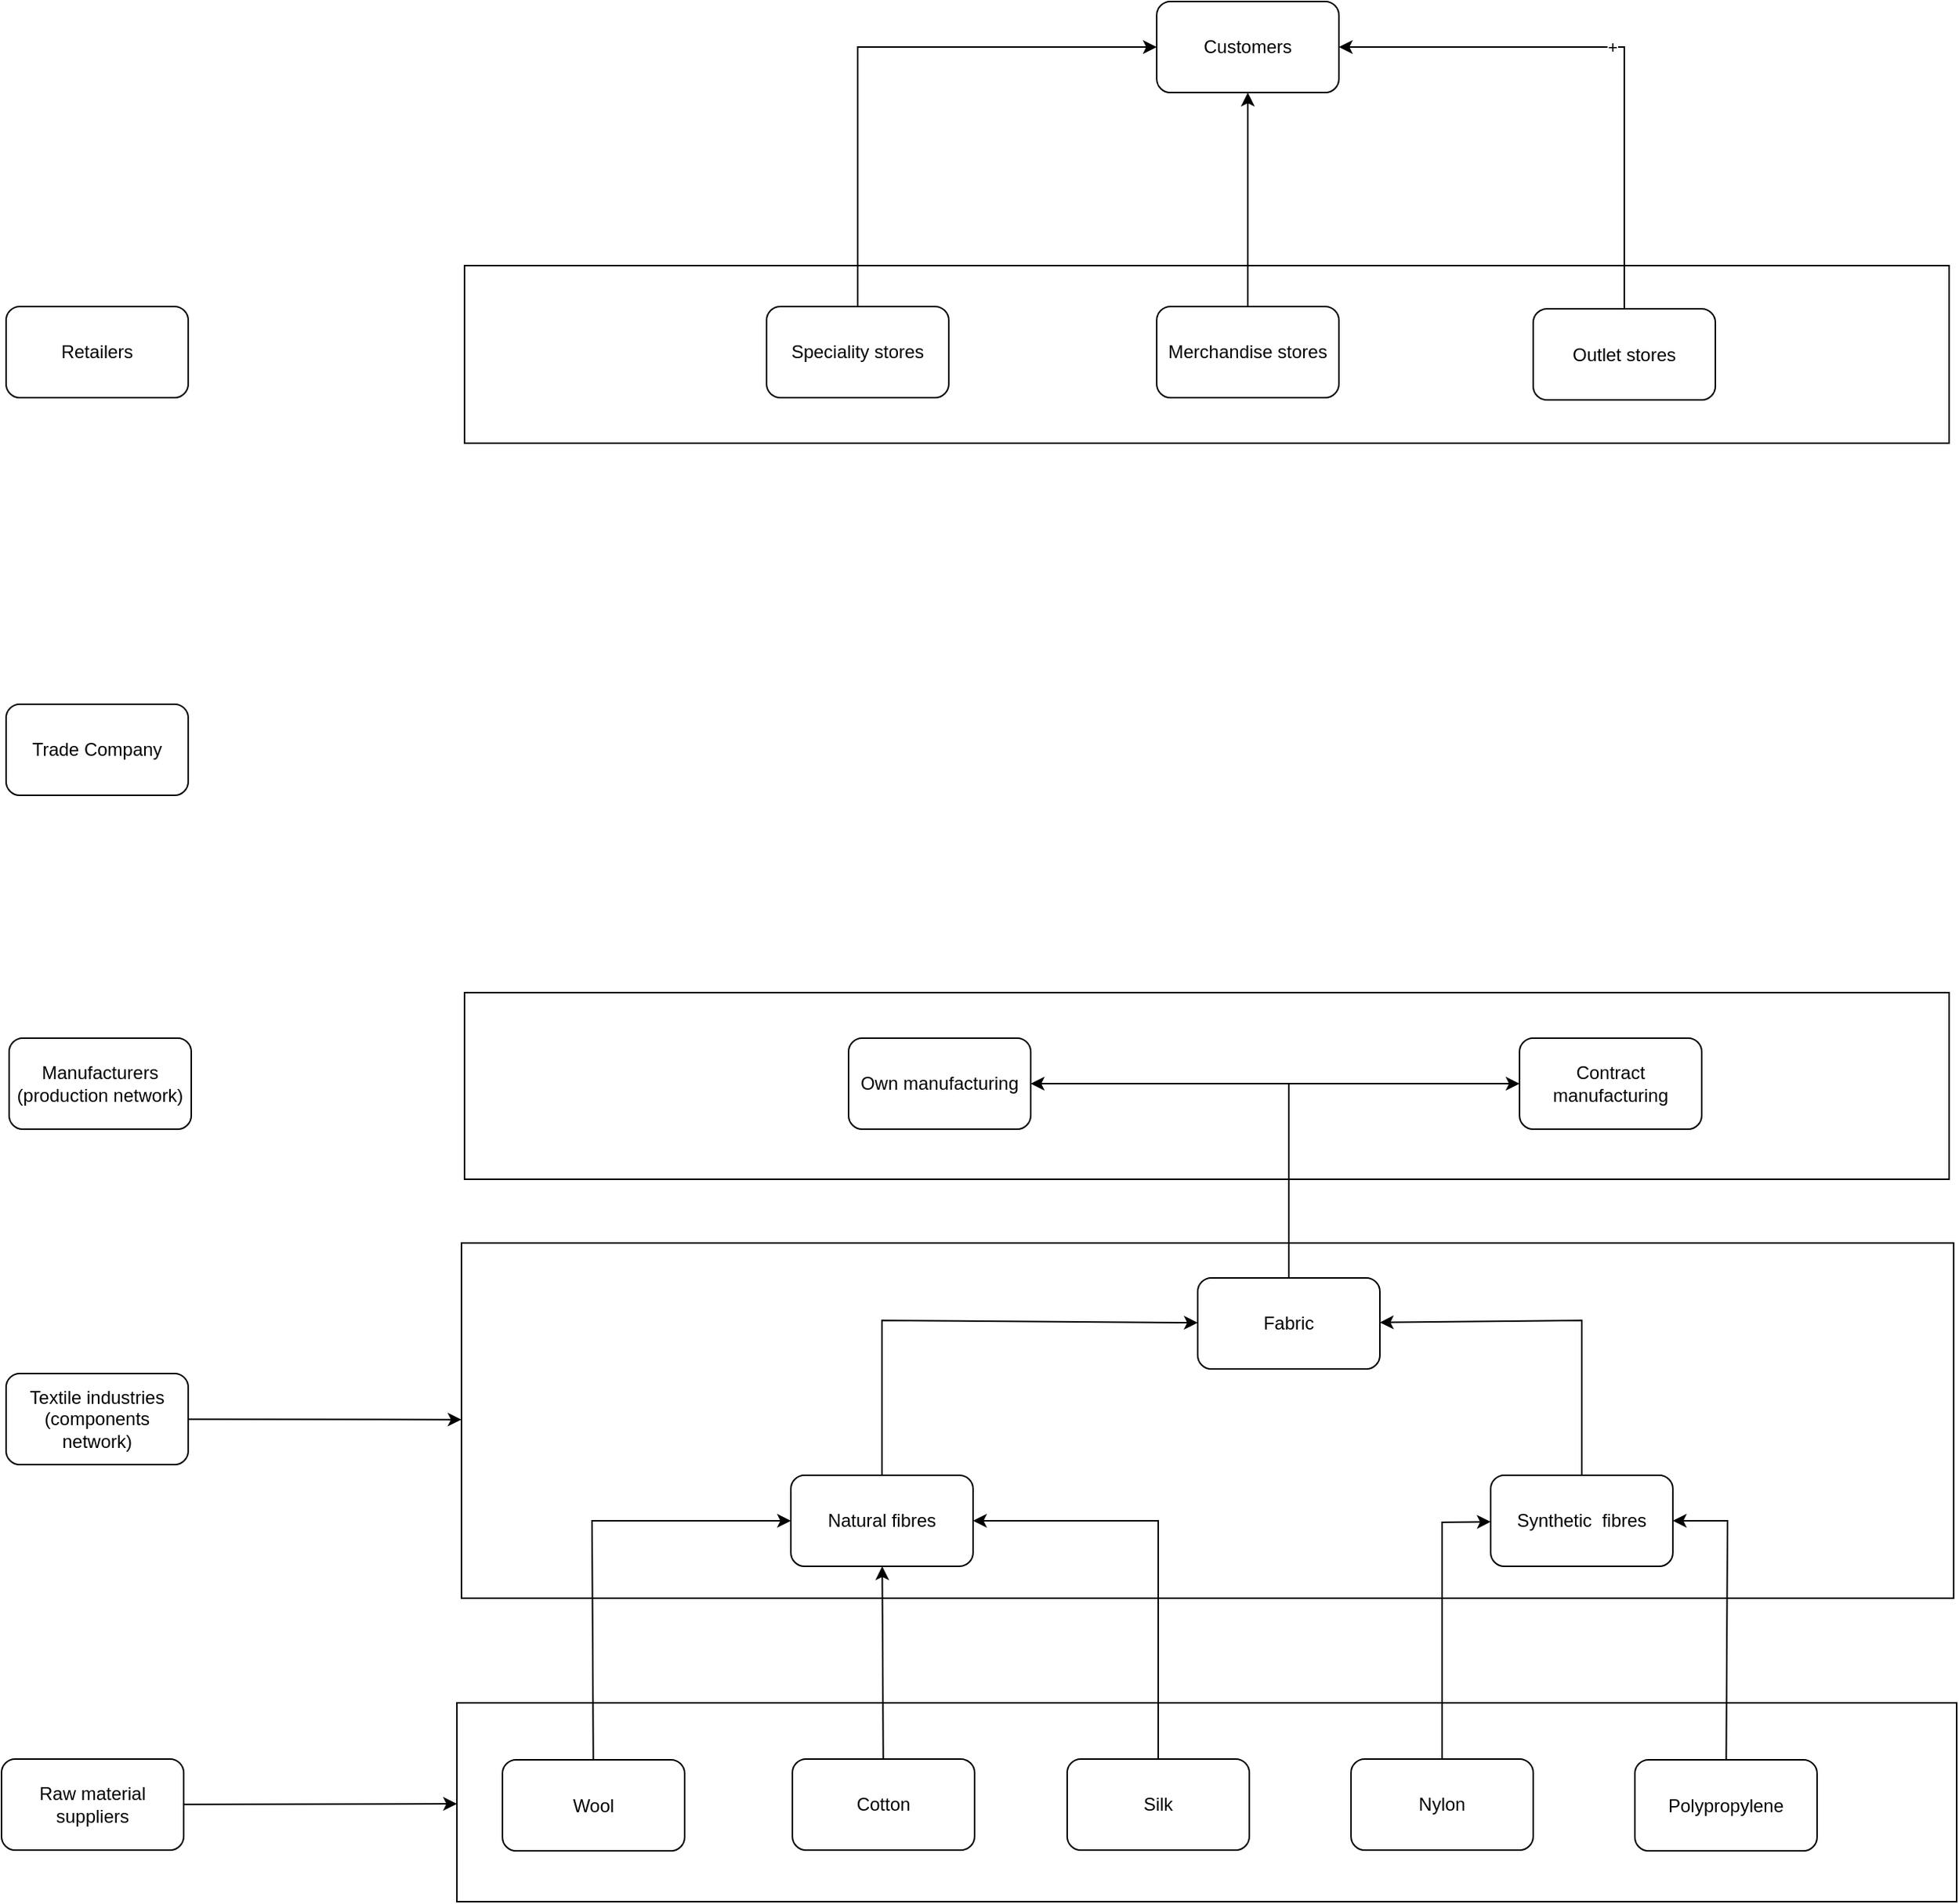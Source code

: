 <mxfile version="22.0.8" type="device">
  <diagram name="Page-1" id="6jhuvdi8M47VklAs0jrN">
    <mxGraphModel dx="2790" dy="2103" grid="0" gridSize="10" guides="1" tooltips="1" connect="1" arrows="1" fold="1" page="0" pageScale="1" pageWidth="827" pageHeight="1169" math="0" shadow="0">
      <root>
        <mxCell id="0" />
        <mxCell id="1" parent="0" />
        <mxCell id="EoeFgyAXRi6qDPZkazs5-41" value="" style="rounded=0;whiteSpace=wrap;html=1;" vertex="1" parent="1">
          <mxGeometry x="95" y="-410" width="978" height="117" as="geometry" />
        </mxCell>
        <mxCell id="EoeFgyAXRi6qDPZkazs5-38" value="" style="rounded=0;whiteSpace=wrap;html=1;" vertex="1" parent="1">
          <mxGeometry x="95" y="69" width="978" height="123" as="geometry" />
        </mxCell>
        <mxCell id="EoeFgyAXRi6qDPZkazs5-32" value="" style="rounded=0;whiteSpace=wrap;html=1;" vertex="1" parent="1">
          <mxGeometry x="93" y="234" width="983" height="234" as="geometry" />
        </mxCell>
        <mxCell id="EoeFgyAXRi6qDPZkazs5-6" value="" style="rounded=0;whiteSpace=wrap;html=1;" vertex="1" parent="1">
          <mxGeometry x="90" y="537" width="988" height="131" as="geometry" />
        </mxCell>
        <mxCell id="EoeFgyAXRi6qDPZkazs5-2" value="Raw material suppliers" style="rounded=1;whiteSpace=wrap;html=1;" vertex="1" parent="1">
          <mxGeometry x="-210" y="574" width="120" height="60" as="geometry" />
        </mxCell>
        <mxCell id="EoeFgyAXRi6qDPZkazs5-3" value="Cotton" style="rounded=1;whiteSpace=wrap;html=1;" vertex="1" parent="1">
          <mxGeometry x="311" y="574" width="120" height="60" as="geometry" />
        </mxCell>
        <mxCell id="EoeFgyAXRi6qDPZkazs5-4" value="Wool" style="rounded=1;whiteSpace=wrap;html=1;" vertex="1" parent="1">
          <mxGeometry x="120" y="574.5" width="120" height="60" as="geometry" />
        </mxCell>
        <mxCell id="EoeFgyAXRi6qDPZkazs5-5" value="Silk" style="rounded=1;whiteSpace=wrap;html=1;" vertex="1" parent="1">
          <mxGeometry x="492" y="574" width="120" height="60" as="geometry" />
        </mxCell>
        <mxCell id="EoeFgyAXRi6qDPZkazs5-8" value="Textile industries&lt;br&gt;(components network)" style="rounded=1;whiteSpace=wrap;html=1;" vertex="1" parent="1">
          <mxGeometry x="-207" y="320" width="120" height="60" as="geometry" />
        </mxCell>
        <mxCell id="EoeFgyAXRi6qDPZkazs5-10" value="Nylon" style="rounded=1;whiteSpace=wrap;html=1;" vertex="1" parent="1">
          <mxGeometry x="679" y="574" width="120" height="60" as="geometry" />
        </mxCell>
        <mxCell id="EoeFgyAXRi6qDPZkazs5-11" value="Polypropylene" style="rounded=1;whiteSpace=wrap;html=1;" vertex="1" parent="1">
          <mxGeometry x="866" y="574.5" width="120" height="60" as="geometry" />
        </mxCell>
        <mxCell id="EoeFgyAXRi6qDPZkazs5-12" value="Natural fibres" style="rounded=1;whiteSpace=wrap;html=1;" vertex="1" parent="1">
          <mxGeometry x="310" y="387" width="120" height="60" as="geometry" />
        </mxCell>
        <mxCell id="EoeFgyAXRi6qDPZkazs5-13" value="Synthetic&amp;nbsp; fibres" style="rounded=1;whiteSpace=wrap;html=1;" vertex="1" parent="1">
          <mxGeometry x="771" y="387" width="120" height="60" as="geometry" />
        </mxCell>
        <mxCell id="EoeFgyAXRi6qDPZkazs5-16" value="" style="endArrow=classic;html=1;rounded=0;" edge="1" parent="1" source="EoeFgyAXRi6qDPZkazs5-4" target="EoeFgyAXRi6qDPZkazs5-12">
          <mxGeometry width="50" height="50" relative="1" as="geometry">
            <mxPoint x="179" y="712.5" as="sourcePoint" />
            <mxPoint x="255" y="514" as="targetPoint" />
            <Array as="points">
              <mxPoint x="179" y="417" />
            </Array>
          </mxGeometry>
        </mxCell>
        <mxCell id="EoeFgyAXRi6qDPZkazs5-17" value="" style="endArrow=classic;html=1;rounded=0;" edge="1" parent="1" source="EoeFgyAXRi6qDPZkazs5-3" target="EoeFgyAXRi6qDPZkazs5-12">
          <mxGeometry width="50" height="50" relative="1" as="geometry">
            <mxPoint x="370" y="712" as="sourcePoint" />
            <mxPoint x="352" y="516" as="targetPoint" />
          </mxGeometry>
        </mxCell>
        <mxCell id="EoeFgyAXRi6qDPZkazs5-18" value="" style="endArrow=classic;html=1;rounded=0;" edge="1" parent="1" source="EoeFgyAXRi6qDPZkazs5-5" target="EoeFgyAXRi6qDPZkazs5-12">
          <mxGeometry width="50" height="50" relative="1" as="geometry">
            <mxPoint x="551" y="712" as="sourcePoint" />
            <mxPoint x="521" y="528" as="targetPoint" />
            <Array as="points">
              <mxPoint x="552" y="417" />
            </Array>
          </mxGeometry>
        </mxCell>
        <mxCell id="EoeFgyAXRi6qDPZkazs5-19" value="" style="endArrow=classic;html=1;rounded=0;" edge="1" parent="1" source="EoeFgyAXRi6qDPZkazs5-10" target="EoeFgyAXRi6qDPZkazs5-13">
          <mxGeometry width="50" height="50" relative="1" as="geometry">
            <mxPoint x="740" y="678" as="sourcePoint" />
            <mxPoint x="726" y="488" as="targetPoint" />
            <Array as="points">
              <mxPoint x="739" y="418" />
            </Array>
          </mxGeometry>
        </mxCell>
        <mxCell id="EoeFgyAXRi6qDPZkazs5-20" value="" style="endArrow=classic;html=1;rounded=0;" edge="1" parent="1" source="EoeFgyAXRi6qDPZkazs5-11" target="EoeFgyAXRi6qDPZkazs5-13">
          <mxGeometry width="50" height="50" relative="1" as="geometry">
            <mxPoint x="925" y="712.5" as="sourcePoint" />
            <mxPoint x="999" y="537" as="targetPoint" />
            <Array as="points">
              <mxPoint x="927" y="417" />
            </Array>
          </mxGeometry>
        </mxCell>
        <mxCell id="EoeFgyAXRi6qDPZkazs5-22" value="Fabric" style="rounded=1;whiteSpace=wrap;html=1;" vertex="1" parent="1">
          <mxGeometry x="578" y="257" width="120" height="60" as="geometry" />
        </mxCell>
        <mxCell id="EoeFgyAXRi6qDPZkazs5-23" value="Own manufacturing" style="rounded=1;whiteSpace=wrap;html=1;" vertex="1" parent="1">
          <mxGeometry x="348" y="99" width="120" height="60" as="geometry" />
        </mxCell>
        <mxCell id="EoeFgyAXRi6qDPZkazs5-24" value="Contract manufacturing" style="rounded=1;whiteSpace=wrap;html=1;" vertex="1" parent="1">
          <mxGeometry x="790" y="99" width="120" height="60" as="geometry" />
        </mxCell>
        <mxCell id="EoeFgyAXRi6qDPZkazs5-25" value="Manufacturers&lt;br&gt;(production network)" style="rounded=1;whiteSpace=wrap;html=1;" vertex="1" parent="1">
          <mxGeometry x="-205" y="99" width="120" height="60" as="geometry" />
        </mxCell>
        <mxCell id="EoeFgyAXRi6qDPZkazs5-26" value="Trade Company" style="rounded=1;whiteSpace=wrap;html=1;" vertex="1" parent="1">
          <mxGeometry x="-207" y="-121" width="120" height="60" as="geometry" />
        </mxCell>
        <mxCell id="EoeFgyAXRi6qDPZkazs5-27" value="Retailers" style="rounded=1;whiteSpace=wrap;html=1;" vertex="1" parent="1">
          <mxGeometry x="-207" y="-383" width="120" height="60" as="geometry" />
        </mxCell>
        <mxCell id="EoeFgyAXRi6qDPZkazs5-28" value="Speciality stores" style="rounded=1;whiteSpace=wrap;html=1;" vertex="1" parent="1">
          <mxGeometry x="294" y="-383" width="120" height="60" as="geometry" />
        </mxCell>
        <mxCell id="EoeFgyAXRi6qDPZkazs5-29" value="Merchandise stores" style="rounded=1;whiteSpace=wrap;html=1;" vertex="1" parent="1">
          <mxGeometry x="551" y="-383" width="120" height="60" as="geometry" />
        </mxCell>
        <mxCell id="EoeFgyAXRi6qDPZkazs5-31" value="Outlet stores" style="rounded=1;whiteSpace=wrap;html=1;" vertex="1" parent="1">
          <mxGeometry x="799" y="-381.5" width="120" height="60" as="geometry" />
        </mxCell>
        <mxCell id="EoeFgyAXRi6qDPZkazs5-33" value="" style="endArrow=classic;html=1;rounded=0;" edge="1" parent="1" source="EoeFgyAXRi6qDPZkazs5-2" target="EoeFgyAXRi6qDPZkazs5-6">
          <mxGeometry width="50" height="50" relative="1" as="geometry">
            <mxPoint x="-36" y="635" as="sourcePoint" />
            <mxPoint x="14" y="585" as="targetPoint" />
          </mxGeometry>
        </mxCell>
        <mxCell id="EoeFgyAXRi6qDPZkazs5-34" value="" style="endArrow=classic;html=1;rounded=0;" edge="1" parent="1" source="EoeFgyAXRi6qDPZkazs5-8" target="EoeFgyAXRi6qDPZkazs5-32">
          <mxGeometry width="50" height="50" relative="1" as="geometry">
            <mxPoint x="-46" y="299" as="sourcePoint" />
            <mxPoint x="4" y="249" as="targetPoint" />
          </mxGeometry>
        </mxCell>
        <mxCell id="EoeFgyAXRi6qDPZkazs5-35" value="" style="endArrow=classic;html=1;rounded=0;" edge="1" parent="1" source="EoeFgyAXRi6qDPZkazs5-12" target="EoeFgyAXRi6qDPZkazs5-22">
          <mxGeometry width="50" height="50" relative="1" as="geometry">
            <mxPoint x="426" y="358" as="sourcePoint" />
            <mxPoint x="476" y="308" as="targetPoint" />
            <Array as="points">
              <mxPoint x="370" y="285" />
            </Array>
          </mxGeometry>
        </mxCell>
        <mxCell id="EoeFgyAXRi6qDPZkazs5-36" value="" style="endArrow=classic;html=1;rounded=0;" edge="1" parent="1" source="EoeFgyAXRi6qDPZkazs5-13" target="EoeFgyAXRi6qDPZkazs5-22">
          <mxGeometry width="50" height="50" relative="1" as="geometry">
            <mxPoint x="780" y="320" as="sourcePoint" />
            <mxPoint x="830" y="270" as="targetPoint" />
            <Array as="points">
              <mxPoint x="831" y="285" />
            </Array>
          </mxGeometry>
        </mxCell>
        <mxCell id="EoeFgyAXRi6qDPZkazs5-39" value="" style="endArrow=classic;html=1;rounded=0;" edge="1" parent="1" source="EoeFgyAXRi6qDPZkazs5-22" target="EoeFgyAXRi6qDPZkazs5-23">
          <mxGeometry width="50" height="50" relative="1" as="geometry">
            <mxPoint x="528" y="199" as="sourcePoint" />
            <mxPoint x="578" y="149" as="targetPoint" />
            <Array as="points">
              <mxPoint x="638" y="129" />
            </Array>
          </mxGeometry>
        </mxCell>
        <mxCell id="EoeFgyAXRi6qDPZkazs5-40" value="" style="endArrow=classic;html=1;rounded=0;" edge="1" parent="1" source="EoeFgyAXRi6qDPZkazs5-22" target="EoeFgyAXRi6qDPZkazs5-24">
          <mxGeometry width="50" height="50" relative="1" as="geometry">
            <mxPoint x="477" y="188" as="sourcePoint" />
            <mxPoint x="527" y="138" as="targetPoint" />
            <Array as="points">
              <mxPoint x="638" y="129" />
            </Array>
          </mxGeometry>
        </mxCell>
        <mxCell id="EoeFgyAXRi6qDPZkazs5-42" value="Customers" style="rounded=1;whiteSpace=wrap;html=1;" vertex="1" parent="1">
          <mxGeometry x="551" y="-584" width="120" height="60" as="geometry" />
        </mxCell>
        <mxCell id="EoeFgyAXRi6qDPZkazs5-43" value="" style="endArrow=classic;html=1;rounded=0;" edge="1" parent="1" source="EoeFgyAXRi6qDPZkazs5-29" target="EoeFgyAXRi6qDPZkazs5-42">
          <mxGeometry width="50" height="50" relative="1" as="geometry">
            <mxPoint x="611" y="-246" as="sourcePoint" />
            <mxPoint x="561" y="-390" as="targetPoint" />
          </mxGeometry>
        </mxCell>
        <mxCell id="EoeFgyAXRi6qDPZkazs5-44" value="" style="endArrow=classic;html=1;rounded=0;" edge="1" parent="1" source="EoeFgyAXRi6qDPZkazs5-28" target="EoeFgyAXRi6qDPZkazs5-42">
          <mxGeometry width="50" height="50" relative="1" as="geometry">
            <mxPoint x="354" y="-246" as="sourcePoint" />
            <mxPoint x="528" y="-440" as="targetPoint" />
            <Array as="points">
              <mxPoint x="354" y="-554" />
            </Array>
          </mxGeometry>
        </mxCell>
        <mxCell id="EoeFgyAXRi6qDPZkazs5-45" value="+" style="endArrow=classic;html=1;rounded=0;" edge="1" parent="1" source="EoeFgyAXRi6qDPZkazs5-31" target="EoeFgyAXRi6qDPZkazs5-42">
          <mxGeometry width="50" height="50" relative="1" as="geometry">
            <mxPoint x="859.0" y="-244.5" as="sourcePoint" />
            <mxPoint x="849" y="-455" as="targetPoint" />
            <Array as="points">
              <mxPoint x="859" y="-554" />
            </Array>
          </mxGeometry>
        </mxCell>
      </root>
    </mxGraphModel>
  </diagram>
</mxfile>
